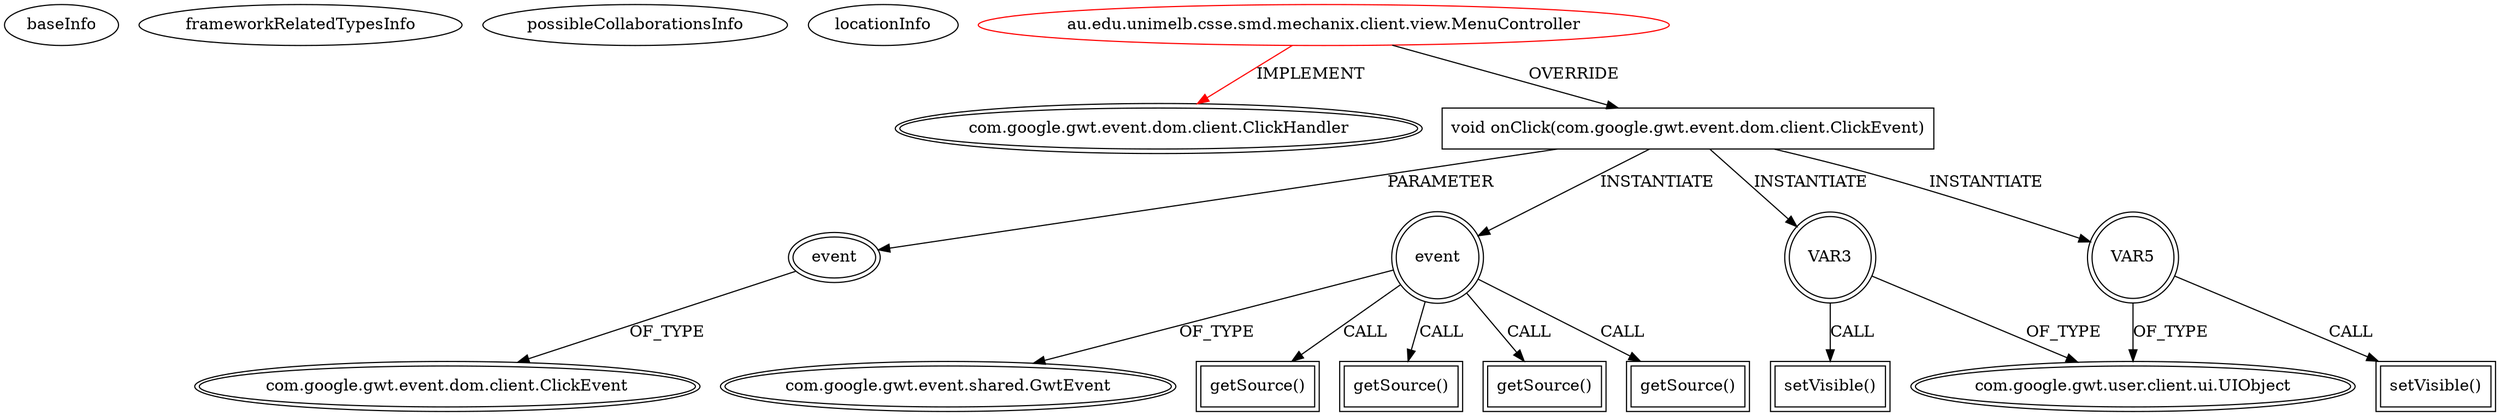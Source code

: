 digraph {
baseInfo[graphId=733,category="extension_graph",isAnonymous=false,possibleRelation=false]
frameworkRelatedTypesInfo[0="com.google.gwt.event.dom.client.ClickHandler"]
possibleCollaborationsInfo[]
locationInfo[projectName="aramk-mechanix",filePath="/aramk-mechanix/mechanix-master/src/au/edu/unimelb/csse/smd/mechanix/client/view/MenuController.java",contextSignature="MenuController",graphId="733"]
0[label="au.edu.unimelb.csse.smd.mechanix.client.view.MenuController",vertexType="ROOT_CLIENT_CLASS_DECLARATION",isFrameworkType=false,color=red]
1[label="com.google.gwt.event.dom.client.ClickHandler",vertexType="FRAMEWORK_INTERFACE_TYPE",isFrameworkType=true,peripheries=2]
2[label="void onClick(com.google.gwt.event.dom.client.ClickEvent)",vertexType="OVERRIDING_METHOD_DECLARATION",isFrameworkType=false,shape=box]
3[label="event",vertexType="PARAMETER_DECLARATION",isFrameworkType=true,peripheries=2]
4[label="com.google.gwt.event.dom.client.ClickEvent",vertexType="FRAMEWORK_CLASS_TYPE",isFrameworkType=true,peripheries=2]
5[label="event",vertexType="VARIABLE_EXPRESION",isFrameworkType=true,peripheries=2,shape=circle]
7[label="com.google.gwt.event.shared.GwtEvent",vertexType="FRAMEWORK_CLASS_TYPE",isFrameworkType=true,peripheries=2]
6[label="getSource()",vertexType="INSIDE_CALL",isFrameworkType=true,peripheries=2,shape=box]
9[label="getSource()",vertexType="INSIDE_CALL",isFrameworkType=true,peripheries=2,shape=box]
11[label="getSource()",vertexType="INSIDE_CALL",isFrameworkType=true,peripheries=2,shape=box]
12[label="VAR3",vertexType="VARIABLE_EXPRESION",isFrameworkType=true,peripheries=2,shape=circle]
14[label="com.google.gwt.user.client.ui.UIObject",vertexType="FRAMEWORK_CLASS_TYPE",isFrameworkType=true,peripheries=2]
13[label="setVisible()",vertexType="INSIDE_CALL",isFrameworkType=true,peripheries=2,shape=box]
16[label="getSource()",vertexType="INSIDE_CALL",isFrameworkType=true,peripheries=2,shape=box]
17[label="VAR5",vertexType="VARIABLE_EXPRESION",isFrameworkType=true,peripheries=2,shape=circle]
18[label="setVisible()",vertexType="INSIDE_CALL",isFrameworkType=true,peripheries=2,shape=box]
0->1[label="IMPLEMENT",color=red]
0->2[label="OVERRIDE"]
3->4[label="OF_TYPE"]
2->3[label="PARAMETER"]
2->5[label="INSTANTIATE"]
5->7[label="OF_TYPE"]
5->6[label="CALL"]
5->9[label="CALL"]
5->11[label="CALL"]
2->12[label="INSTANTIATE"]
12->14[label="OF_TYPE"]
12->13[label="CALL"]
5->16[label="CALL"]
2->17[label="INSTANTIATE"]
17->14[label="OF_TYPE"]
17->18[label="CALL"]
}
